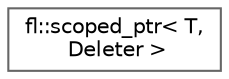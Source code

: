 digraph "Graphical Class Hierarchy"
{
 // LATEX_PDF_SIZE
  bgcolor="transparent";
  edge [fontname=Helvetica,fontsize=10,labelfontname=Helvetica,labelfontsize=10];
  node [fontname=Helvetica,fontsize=10,shape=box,height=0.2,width=0.4];
  rankdir="LR";
  Node0 [id="Node000000",label="fl::scoped_ptr\< T,\l Deleter \>",height=0.2,width=0.4,color="grey40", fillcolor="white", style="filled",URL="$df/d0b/classfl_1_1scoped__ptr.html",tooltip=" "];
}
